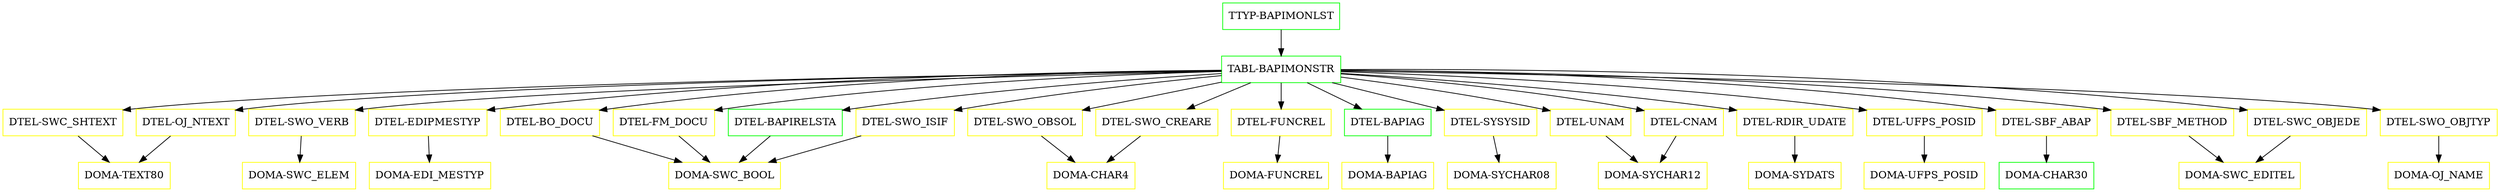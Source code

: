 digraph G {
  "TTYP-BAPIMONLST" [shape=box,color=green];
  "TABL-BAPIMONSTR" [shape=box,color=green,URL="./TABL_BAPIMONSTR.html"];
  "DTEL-SWC_SHTEXT" [shape=box,color=yellow,URL="./DTEL_SWC_SHTEXT.html"];
  "DOMA-TEXT80" [shape=box,color=yellow,URL="./DOMA_TEXT80.html"];
  "DTEL-OJ_NTEXT" [shape=box,color=yellow,URL="./DTEL_OJ_NTEXT.html"];
  "DTEL-SWO_VERB" [shape=box,color=yellow,URL="./DTEL_SWO_VERB.html"];
  "DOMA-SWC_ELEM" [shape=box,color=yellow,URL="./DOMA_SWC_ELEM.html"];
  "DTEL-EDIPMESTYP" [shape=box,color=yellow,URL="./DTEL_EDIPMESTYP.html"];
  "DOMA-EDI_MESTYP" [shape=box,color=yellow,URL="./DOMA_EDI_MESTYP.html"];
  "DTEL-BO_DOCU" [shape=box,color=yellow,URL="./DTEL_BO_DOCU.html"];
  "DOMA-SWC_BOOL" [shape=box,color=yellow,URL="./DOMA_SWC_BOOL.html"];
  "DTEL-FM_DOCU" [shape=box,color=yellow,URL="./DTEL_FM_DOCU.html"];
  "DTEL-SWO_OBSOL" [shape=box,color=yellow,URL="./DTEL_SWO_OBSOL.html"];
  "DOMA-CHAR4" [shape=box,color=yellow,URL="./DOMA_CHAR4.html"];
  "DTEL-FUNCREL" [shape=box,color=yellow,URL="./DTEL_FUNCREL.html"];
  "DOMA-FUNCREL" [shape=box,color=yellow,URL="./DOMA_FUNCREL.html"];
  "DTEL-BAPIRELSTA" [shape=box,color=green,URL="./DTEL_BAPIRELSTA.html"];
  "DTEL-SWO_ISIF" [shape=box,color=yellow,URL="./DTEL_SWO_ISIF.html"];
  "DTEL-BAPIAG" [shape=box,color=green,URL="./DTEL_BAPIAG.html"];
  "DOMA-BAPIAG" [shape=box,color=yellow,URL="./DOMA_BAPIAG.html"];
  "DTEL-SYSYSID" [shape=box,color=yellow,URL="./DTEL_SYSYSID.html"];
  "DOMA-SYCHAR08" [shape=box,color=yellow,URL="./DOMA_SYCHAR08.html"];
  "DTEL-UNAM" [shape=box,color=yellow,URL="./DTEL_UNAM.html"];
  "DOMA-SYCHAR12" [shape=box,color=yellow,URL="./DOMA_SYCHAR12.html"];
  "DTEL-RDIR_UDATE" [shape=box,color=yellow,URL="./DTEL_RDIR_UDATE.html"];
  "DOMA-SYDATS" [shape=box,color=yellow,URL="./DOMA_SYDATS.html"];
  "DTEL-CNAM" [shape=box,color=yellow,URL="./DTEL_CNAM.html"];
  "DTEL-SWO_CREARE" [shape=box,color=yellow,URL="./DTEL_SWO_CREARE.html"];
  "DTEL-UFPS_POSID" [shape=box,color=yellow,URL="./DTEL_UFPS_POSID.html"];
  "DOMA-UFPS_POSID" [shape=box,color=yellow,URL="./DOMA_UFPS_POSID.html"];
  "DTEL-SBF_ABAP" [shape=box,color=yellow,URL="./DTEL_SBF_ABAP.html"];
  "DOMA-CHAR30" [shape=box,color=green,URL="./DOMA_CHAR30.html"];
  "DTEL-SBF_METHOD" [shape=box,color=yellow,URL="./DTEL_SBF_METHOD.html"];
  "DOMA-SWC_EDITEL" [shape=box,color=yellow,URL="./DOMA_SWC_EDITEL.html"];
  "DTEL-SWC_OBJEDE" [shape=box,color=yellow,URL="./DTEL_SWC_OBJEDE.html"];
  "DTEL-SWO_OBJTYP" [shape=box,color=yellow,URL="./DTEL_SWO_OBJTYP.html"];
  "DOMA-OJ_NAME" [shape=box,color=yellow,URL="./DOMA_OJ_NAME.html"];
  "TTYP-BAPIMONLST" -> "TABL-BAPIMONSTR";
  "TABL-BAPIMONSTR" -> "DTEL-SWO_OBJTYP";
  "TABL-BAPIMONSTR" -> "DTEL-SWC_OBJEDE";
  "TABL-BAPIMONSTR" -> "DTEL-SBF_METHOD";
  "TABL-BAPIMONSTR" -> "DTEL-SBF_ABAP";
  "TABL-BAPIMONSTR" -> "DTEL-UFPS_POSID";
  "TABL-BAPIMONSTR" -> "DTEL-SWO_CREARE";
  "TABL-BAPIMONSTR" -> "DTEL-CNAM";
  "TABL-BAPIMONSTR" -> "DTEL-RDIR_UDATE";
  "TABL-BAPIMONSTR" -> "DTEL-UNAM";
  "TABL-BAPIMONSTR" -> "DTEL-SYSYSID";
  "TABL-BAPIMONSTR" -> "DTEL-BAPIAG";
  "TABL-BAPIMONSTR" -> "DTEL-SWO_ISIF";
  "TABL-BAPIMONSTR" -> "DTEL-BAPIRELSTA";
  "TABL-BAPIMONSTR" -> "DTEL-FUNCREL";
  "TABL-BAPIMONSTR" -> "DTEL-SWO_OBSOL";
  "TABL-BAPIMONSTR" -> "DTEL-FM_DOCU";
  "TABL-BAPIMONSTR" -> "DTEL-BO_DOCU";
  "TABL-BAPIMONSTR" -> "DTEL-EDIPMESTYP";
  "TABL-BAPIMONSTR" -> "DTEL-SWO_VERB";
  "TABL-BAPIMONSTR" -> "DTEL-OJ_NTEXT";
  "TABL-BAPIMONSTR" -> "DTEL-SWC_SHTEXT";
  "DTEL-SWC_SHTEXT" -> "DOMA-TEXT80";
  "DTEL-OJ_NTEXT" -> "DOMA-TEXT80";
  "DTEL-SWO_VERB" -> "DOMA-SWC_ELEM";
  "DTEL-EDIPMESTYP" -> "DOMA-EDI_MESTYP";
  "DTEL-BO_DOCU" -> "DOMA-SWC_BOOL";
  "DTEL-FM_DOCU" -> "DOMA-SWC_BOOL";
  "DTEL-SWO_OBSOL" -> "DOMA-CHAR4";
  "DTEL-FUNCREL" -> "DOMA-FUNCREL";
  "DTEL-BAPIRELSTA" -> "DOMA-SWC_BOOL";
  "DTEL-SWO_ISIF" -> "DOMA-SWC_BOOL";
  "DTEL-BAPIAG" -> "DOMA-BAPIAG";
  "DTEL-SYSYSID" -> "DOMA-SYCHAR08";
  "DTEL-UNAM" -> "DOMA-SYCHAR12";
  "DTEL-RDIR_UDATE" -> "DOMA-SYDATS";
  "DTEL-CNAM" -> "DOMA-SYCHAR12";
  "DTEL-SWO_CREARE" -> "DOMA-CHAR4";
  "DTEL-UFPS_POSID" -> "DOMA-UFPS_POSID";
  "DTEL-SBF_ABAP" -> "DOMA-CHAR30";
  "DTEL-SBF_METHOD" -> "DOMA-SWC_EDITEL";
  "DTEL-SWC_OBJEDE" -> "DOMA-SWC_EDITEL";
  "DTEL-SWO_OBJTYP" -> "DOMA-OJ_NAME";
}
